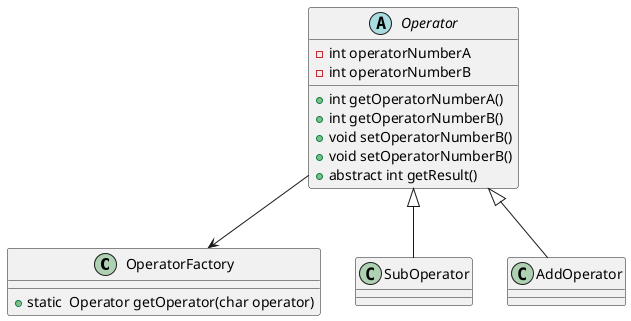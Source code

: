 @startuml
'https://plantuml.com/class-diagram

class OperatorFactory{
    + static  Operator getOperator(char operator)
}

abstract class Operator{
    -int operatorNumberA
    -int operatorNumberB
    +int getOperatorNumberA()
    +int getOperatorNumberB()
    +void setOperatorNumberB()
    +void setOperatorNumberB()
    +abstract int getResult()
}

class SubOperator{

}


class AddOperator{

}

Operator --> OperatorFactory
Operator <|-- AddOperator
Operator <|-- SubOperator
@enduml